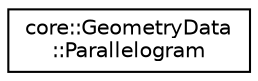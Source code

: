 digraph "Graphical Class Hierarchy"
{
 // LATEX_PDF_SIZE
  edge [fontname="Helvetica",fontsize="10",labelfontname="Helvetica",labelfontsize="10"];
  node [fontname="Helvetica",fontsize="10",shape=record];
  rankdir="LR";
  Node0 [label="core::GeometryData\l::Parallelogram",height=0.2,width=0.4,color="black", fillcolor="white", style="filled",URL="$de/d4d/structcore_1_1GeometryData_1_1Parallelogram.html",tooltip=" "];
}

